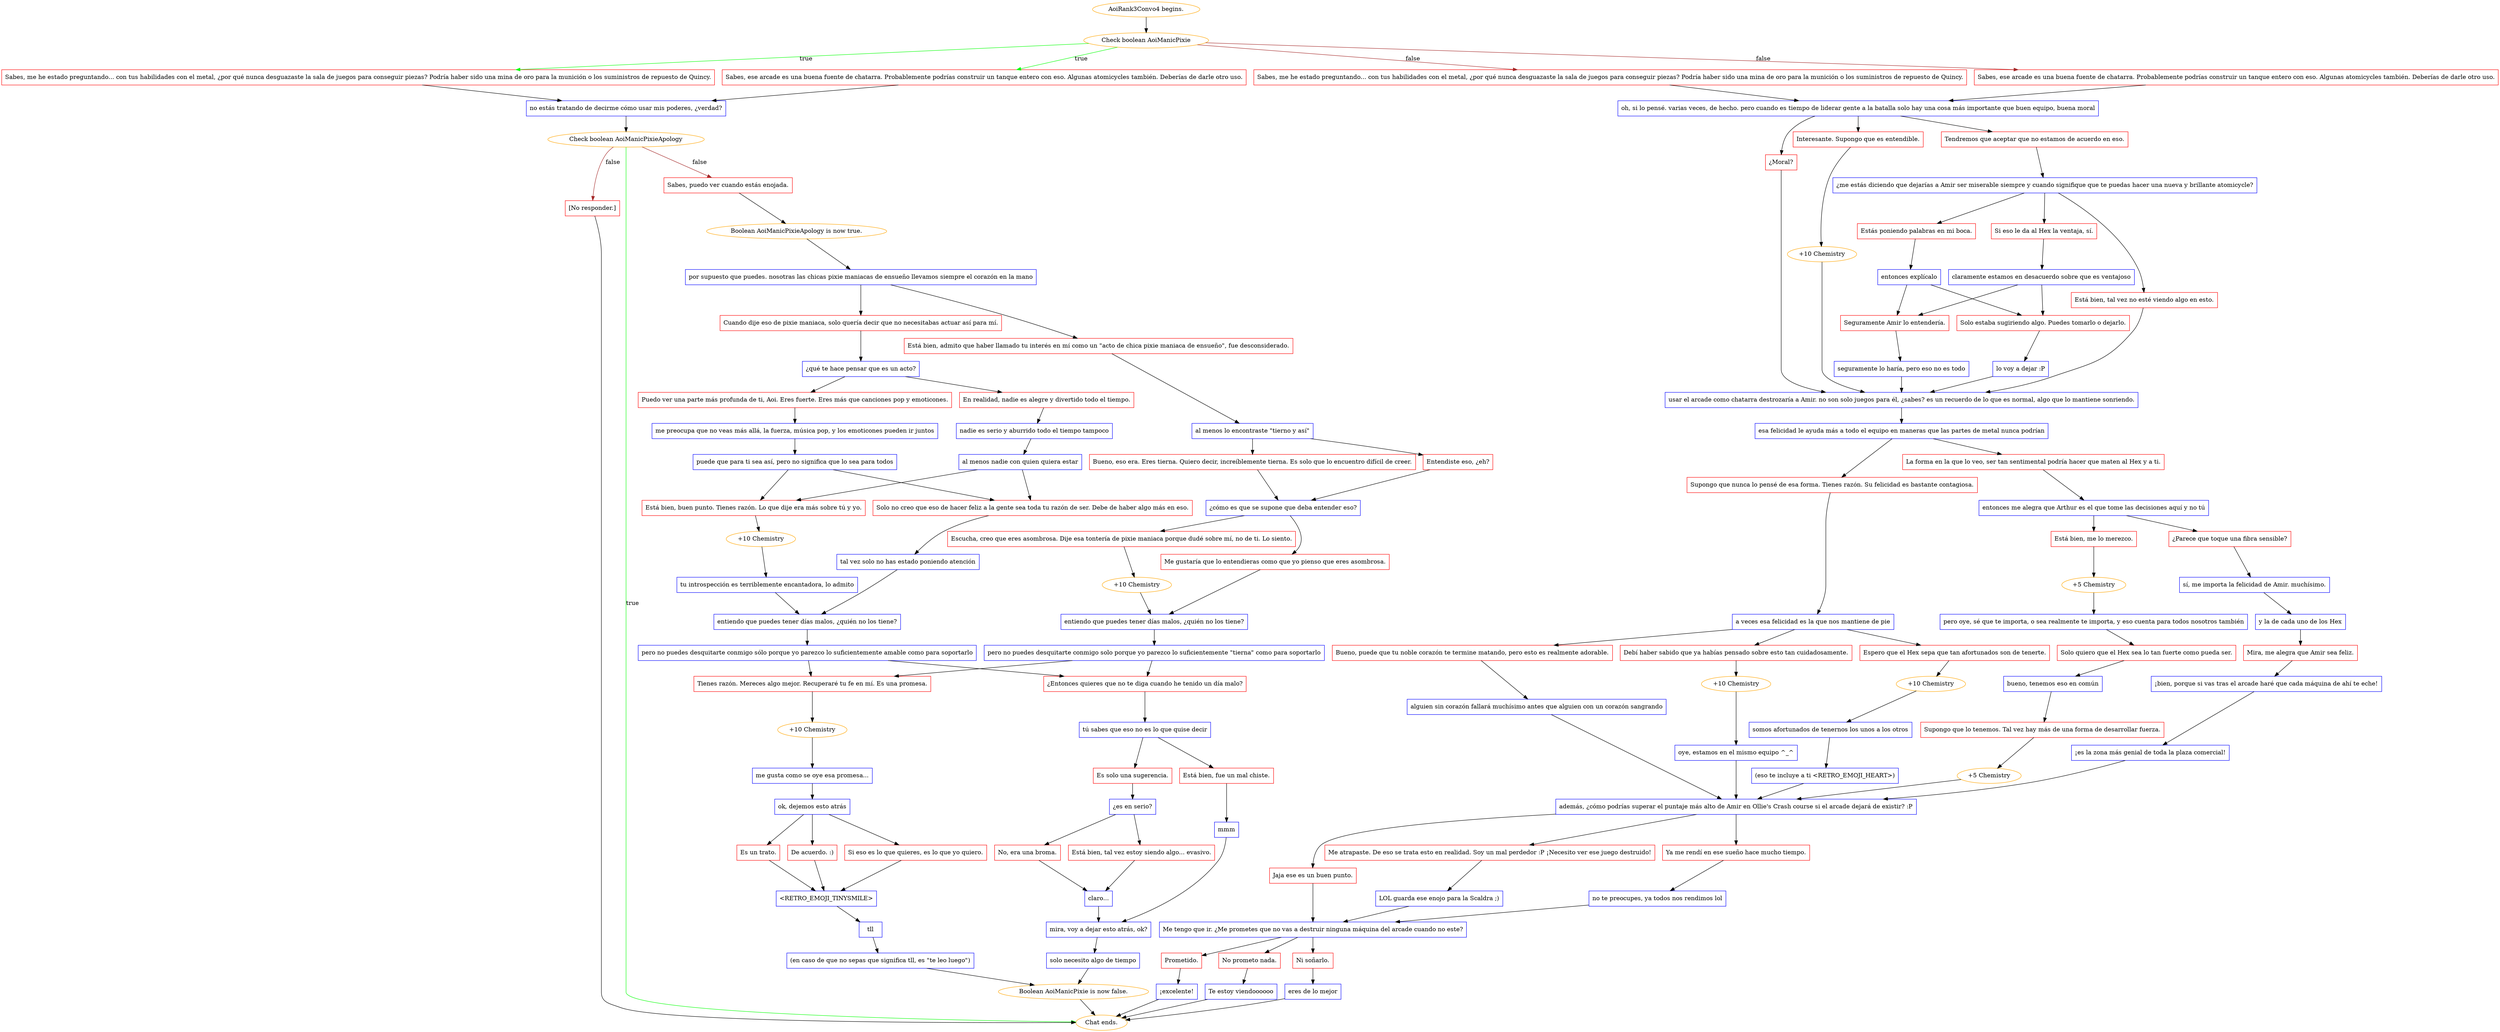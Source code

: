 digraph {
	"AoiRank3Convo4 begins." [color=orange];
		"AoiRank3Convo4 begins." -> j3883439251;
	j3883439251 [label="Check boolean AoiManicPixie",color=orange];
		j3883439251 -> j3642030113 [label=true,color=green];
		j3883439251 -> j1961903103 [label=true,color=green];
		j3883439251 -> j3251914026 [label=false,color=brown];
		j3883439251 -> j3718345699 [label=false,color=brown];
	j3642030113 [label="Sabes, me he estado preguntando... con tus habilidades con el metal, ¿por qué nunca desguazaste la sala de juegos para conseguir piezas? Podría haber sido una mina de oro para la munición o los suministros de repuesto de Quincy.",shape=box,color=red];
		j3642030113 -> j1739923169;
	j1961903103 [label="Sabes, ese arcade es una buena fuente de chatarra. Probablemente podrías construir un tanque entero con eso. Algunas atomicycles también. Deberías de darle otro uso.",shape=box,color=red];
		j1961903103 -> j1739923169;
	j3251914026 [label="Sabes, me he estado preguntando... con tus habilidades con el metal, ¿por qué nunca desguazaste la sala de juegos para conseguir piezas? Podría haber sido una mina de oro para la munición o los suministros de repuesto de Quincy.",shape=box,color=red];
		j3251914026 -> j377166345;
	j3718345699 [label="Sabes, ese arcade es una buena fuente de chatarra. Probablemente podrías construir un tanque entero con eso. Algunas atomicycles también. Deberías de darle otro uso.",shape=box,color=red];
		j3718345699 -> j377166345;
	j1739923169 [label="no estás tratando de decirme cómo usar mis poderes, ¿verdad?",shape=box,color=blue];
		j1739923169 -> j1910625347;
	j377166345 [label="oh, si lo pensé. varias veces, de hecho. pero cuando es tiempo de liderar gente a la batalla solo hay una cosa más importante que buen equipo, buena moral",shape=box,color=blue];
		j377166345 -> j714990799;
		j377166345 -> j2169987329;
		j377166345 -> j897126201;
	j1910625347 [label="Check boolean AoiManicPixieApology",color=orange];
		j1910625347 -> "Chat ends." [label=true,color=green];
		j1910625347 -> j1752451040 [label=false,color=brown];
		j1910625347 -> j2967050643 [label=false,color=brown];
	j714990799 [label="¿Moral?",shape=box,color=red];
		j714990799 -> j456019996;
	j2169987329 [label="Interesante. Supongo que es entendible.",shape=box,color=red];
		j2169987329 -> j702795069;
	j897126201 [label="Tendremos que aceptar que no estamos de acuerdo en eso.",shape=box,color=red];
		j897126201 -> j3626793949;
	"Chat ends." [color=orange];
	j1752451040 [label="Sabes, puedo ver cuando estás enojada.",shape=box,color=red];
		j1752451040 -> j1889824602;
	j2967050643 [label="[No responder.]",shape=box,color=red];
		j2967050643 -> "Chat ends.";
	j456019996 [label="usar el arcade como chatarra destrozaría a Amir. no son solo juegos para él, ¿sabes? es un recuerdo de lo que es normal, algo que lo mantiene sonriendo.",shape=box,color=blue];
		j456019996 -> j3190010383;
	j702795069 [label="+10 Chemistry",color=orange];
		j702795069 -> j456019996;
	j3626793949 [label="¿me estás diciendo que dejarías a Amir ser miserable siempre y cuando signifique que te puedas hacer una nueva y brillante atomicycle?",shape=box,color=blue];
		j3626793949 -> j581869294;
		j3626793949 -> j3908213925;
		j3626793949 -> j3013263007;
	j1889824602 [label="Boolean AoiManicPixieApology is now true.",color=orange];
		j1889824602 -> j1910552038;
	j3190010383 [label="esa felicidad le ayuda más a todo el equipo en maneras que las partes de metal nunca podrían",shape=box,color=blue];
		j3190010383 -> j2399860351;
		j3190010383 -> j1500788205;
	j581869294 [label="Si eso le da al Hex la ventaja, sí.",shape=box,color=red];
		j581869294 -> j1029819945;
	j3908213925 [label="Estás poniendo palabras en mi boca.",shape=box,color=red];
		j3908213925 -> j1015206440;
	j3013263007 [label="Está bien, tal vez no esté viendo algo en esto.",shape=box,color=red];
		j3013263007 -> j456019996;
	j1910552038 [label="por supuesto que puedes. nosotras las chicas pixie maniacas de ensueño llevamos siempre el corazón en la mano",shape=box,color=blue];
		j1910552038 -> j1784625897;
		j1910552038 -> j1818748617;
	j2399860351 [label="Supongo que nunca lo pensé de esa forma. Tienes razón. Su felicidad es bastante contagiosa.",shape=box,color=red];
		j2399860351 -> j273275876;
	j1500788205 [label="La forma en la que lo veo, ser tan sentimental podría hacer que maten al Hex y a ti.",shape=box,color=red];
		j1500788205 -> j938432254;
	j1029819945 [label="claramente estamos en desacuerdo sobre que es ventajoso",shape=box,color=blue];
		j1029819945 -> j739376476;
		j1029819945 -> j4089589072;
	j1015206440 [label="entonces explícalo",shape=box,color=blue];
		j1015206440 -> j739376476;
		j1015206440 -> j4089589072;
	j1784625897 [label="Está bien, admito que haber llamado tu interés en mí como un \"acto de chica pixie maniaca de ensueño\", fue desconsiderado.",shape=box,color=red];
		j1784625897 -> j32373200;
	j1818748617 [label="Cuando dije eso de pixie maniaca, solo quería decir que no necesitabas actuar así para mí.",shape=box,color=red];
		j1818748617 -> j2092376352;
	j273275876 [label="a veces esa felicidad es la que nos mantiene de pie",shape=box,color=blue];
		j273275876 -> j4229994141;
		j273275876 -> j2197583142;
		j273275876 -> j3646679570;
	j938432254 [label="entonces me alegra que Arthur es el que tome las decisiones aquí y no tú",shape=box,color=blue];
		j938432254 -> j3566037653;
		j938432254 -> j777592407;
	j739376476 [label="Solo estaba sugiriendo algo. Puedes tomarlo o dejarlo.",shape=box,color=red];
		j739376476 -> j4281202825;
	j4089589072 [label="Seguramente Amir lo entendería.",shape=box,color=red];
		j4089589072 -> j2525933262;
	j32373200 [label="al menos lo encontraste \"tierno y así\"",shape=box,color=blue];
		j32373200 -> j4211630419;
		j32373200 -> j516289849;
	j2092376352 [label="¿qué te hace pensar que es un acto?",shape=box,color=blue];
		j2092376352 -> j2886332306;
		j2092376352 -> j2773384549;
	j4229994141 [label="Debí haber sabido que ya habías pensado sobre esto tan cuidadosamente.",shape=box,color=red];
		j4229994141 -> j1362634231;
	j2197583142 [label="Espero que el Hex sepa que tan afortunados son de tenerte.",shape=box,color=red];
		j2197583142 -> j2042175884;
	j3646679570 [label="Bueno, puede que tu noble corazón te termine matando, pero esto es realmente adorable.",shape=box,color=red];
		j3646679570 -> j2912443396;
	j3566037653 [label="Está bien, me lo merezco.",shape=box,color=red];
		j3566037653 -> j473203752;
	j777592407 [label="¿Parece que toque una fibra sensible?",shape=box,color=red];
		j777592407 -> j1767203003;
	j4281202825 [label="lo voy a dejar :P",shape=box,color=blue];
		j4281202825 -> j456019996;
	j2525933262 [label="seguramente lo haría, pero eso no es todo",shape=box,color=blue];
		j2525933262 -> j456019996;
	j4211630419 [label="Bueno, eso era. Eres tierna. Quiero decir, increíblemente tierna. Es solo que lo encuentro difícil de creer.",shape=box,color=red];
		j4211630419 -> j2664032546;
	j516289849 [label="Entendiste eso, ¿eh?",shape=box,color=red];
		j516289849 -> j2664032546;
	j2886332306 [label="En realidad, nadie es alegre y divertido todo el tiempo.",shape=box,color=red];
		j2886332306 -> j4245998933;
	j2773384549 [label="Puedo ver una parte más profunda de ti, Aoi. Eres fuerte. Eres más que canciones pop y emoticones.",shape=box,color=red];
		j2773384549 -> j5473874;
	j1362634231 [label="+10 Chemistry",color=orange];
		j1362634231 -> j529105621;
	j2042175884 [label="+10 Chemistry",color=orange];
		j2042175884 -> j2036672968;
	j2912443396 [label="alguien sin corazón fallará muchísimo antes que alguien con un corazón sangrando",shape=box,color=blue];
		j2912443396 -> j2861544549;
	j473203752 [label="+5 Chemistry",color=orange];
		j473203752 -> j2359310056;
	j1767203003 [label="sí, me importa la felicidad de Amir. muchísimo.",shape=box,color=blue];
		j1767203003 -> j2105409811;
	j2664032546 [label="¿cómo es que se supone que deba entender eso?",shape=box,color=blue];
		j2664032546 -> j1486587210;
		j2664032546 -> j4234332539;
	j4245998933 [label="nadie es serio y aburrido todo el tiempo tampoco",shape=box,color=blue];
		j4245998933 -> j4109060299;
	j5473874 [label="me preocupa que no veas más allá, la fuerza, música pop, y los emoticones pueden ir juntos",shape=box,color=blue];
		j5473874 -> j789927823;
	j529105621 [label="oye, estamos en el mismo equipo ^_^",shape=box,color=blue];
		j529105621 -> j2861544549;
	j2036672968 [label="somos afortunados de tenernos los unos a los otros",shape=box,color=blue];
		j2036672968 -> j2193817118;
	j2861544549 [label="además, ¿cómo podrías superar el puntaje más alto de Amir en Ollie's Crash course si el arcade dejará de existir? :P",shape=box,color=blue];
		j2861544549 -> j1583353888;
		j2861544549 -> j3432656080;
		j2861544549 -> j1218740878;
	j2359310056 [label="pero oye, sé que te importa, o sea realmente te importa, y eso cuenta para todos nosotros también",shape=box,color=blue];
		j2359310056 -> j718776454;
	j2105409811 [label="y la de cada uno de los Hex",shape=box,color=blue];
		j2105409811 -> j4010140076;
	j1486587210 [label="Escucha, creo que eres asombrosa. Dije esa tontería de pixie maniaca porque dudé sobre mí, no de ti. Lo siento.",shape=box,color=red];
		j1486587210 -> j235776250;
	j4234332539 [label="Me gustaría que lo entendieras como que yo pienso que eres asombrosa.",shape=box,color=red];
		j4234332539 -> j1137499656;
	j4109060299 [label="al menos nadie con quien quiera estar",shape=box,color=blue];
		j4109060299 -> j3978499619;
		j4109060299 -> j870983894;
	j789927823 [label="puede que para ti sea así, pero no significa que lo sea para todos",shape=box,color=blue];
		j789927823 -> j870983894;
		j789927823 -> j3978499619;
	j2193817118 [label="(eso te incluye a ti <RETRO_EMOJI_HEART>)",shape=box,color=blue];
		j2193817118 -> j2861544549;
	j1583353888 [label="Me atrapaste. De eso se trata esto en realidad. Soy un mal perdedor :P ¡Necesito ver ese juego destruido!",shape=box,color=red];
		j1583353888 -> j3361166581;
	j3432656080 [label="Jaja ese es un buen punto.",shape=box,color=red];
		j3432656080 -> j2365897452;
	j1218740878 [label="Ya me rendí en ese sueño hace mucho tiempo.",shape=box,color=red];
		j1218740878 -> j4137894424;
	j718776454 [label="Solo quiero que el Hex sea lo tan fuerte como pueda ser.",shape=box,color=red];
		j718776454 -> j993743164;
	j4010140076 [label="Mira, me alegra que Amir sea feliz.",shape=box,color=red];
		j4010140076 -> j1998530909;
	j235776250 [label="+10 Chemistry",color=orange];
		j235776250 -> j1137499656;
	j1137499656 [label="entiendo que puedes tener días malos, ¿quién no los tiene?",shape=box,color=blue];
		j1137499656 -> j470019743;
	j3978499619 [label="Solo no creo que eso de hacer feliz a la gente sea toda tu razón de ser. Debe de haber algo más en eso.",shape=box,color=red];
		j3978499619 -> j1335731154;
	j870983894 [label="Está bien, buen punto. Tienes razón. Lo que dije era más sobre tú y yo.",shape=box,color=red];
		j870983894 -> j2637433709;
	j3361166581 [label="LOL guarda ese enojo para la Scaldra ;)",shape=box,color=blue];
		j3361166581 -> j2365897452;
	j2365897452 [label="Me tengo que ir. ¿Me prometes que no vas a destruir ninguna máquina del arcade cuando no este?",shape=box,color=blue];
		j2365897452 -> j1074230335;
		j2365897452 -> j443062019;
		j2365897452 -> j38864292;
	j4137894424 [label="no te preocupes, ya todos nos rendimos lol",shape=box,color=blue];
		j4137894424 -> j2365897452;
	j993743164 [label="bueno, tenemos eso en común",shape=box,color=blue];
		j993743164 -> j1393043722;
	j1998530909 [label="¡bien, porque si vas tras el arcade haré que cada máquina de ahí te eche!",shape=box,color=blue];
		j1998530909 -> j1055088949;
	j470019743 [label="pero no puedes desquitarte conmigo solo porque yo parezco lo suficientemente \"tierna\" como para soportarlo",shape=box,color=blue];
		j470019743 -> j771041155;
		j470019743 -> j2762761606;
	j1335731154 [label="tal vez solo no has estado poniendo atención",shape=box,color=blue];
		j1335731154 -> j2435847885;
	j2637433709 [label="+10 Chemistry",color=orange];
		j2637433709 -> j1426377574;
	j1074230335 [label="Prometido.",shape=box,color=red];
		j1074230335 -> j3199554518;
	j443062019 [label="No prometo nada.",shape=box,color=red];
		j443062019 -> j1668032792;
	j38864292 [label="Ni soñarlo.",shape=box,color=red];
		j38864292 -> j2562329948;
	j1393043722 [label="Supongo que lo tenemos. Tal vez hay más de una forma de desarrollar fuerza.",shape=box,color=red];
		j1393043722 -> j2922580260;
	j1055088949 [label="¡es la zona más genial de toda la plaza comercial!",shape=box,color=blue];
		j1055088949 -> j2861544549;
	j771041155 [label="Tienes razón. Mereces algo mejor. Recuperaré tu fe en mí. Es una promesa.",shape=box,color=red];
		j771041155 -> j1089040193;
	j2762761606 [label="¿Entonces quieres que no te diga cuando he tenido un día malo?",shape=box,color=red];
		j2762761606 -> j1518374642;
	j2435847885 [label="entiendo que puedes tener días malos, ¿quién no los tiene?",shape=box,color=blue];
		j2435847885 -> j2154381395;
	j1426377574 [label="tu introspección es terriblemente encantadora, lo admito",shape=box,color=blue];
		j1426377574 -> j2435847885;
	j3199554518 [label="¡excelente!",shape=box,color=blue];
		j3199554518 -> "Chat ends.";
	j1668032792 [label="Te estoy viendoooooo",shape=box,color=blue];
		j1668032792 -> "Chat ends.";
	j2562329948 [label="eres de lo mejor",shape=box,color=blue];
		j2562329948 -> "Chat ends.";
	j2922580260 [label="+5 Chemistry",color=orange];
		j2922580260 -> j2861544549;
	j1089040193 [label="+10 Chemistry",color=orange];
		j1089040193 -> j2600262369;
	j1518374642 [label="tú sabes que eso no es lo que quise decir",shape=box,color=blue];
		j1518374642 -> j2914001118;
		j1518374642 -> j2037499005;
	j2154381395 [label="pero no puedes desquitarte conmigo sólo porque yo parezco lo suficientemente amable como para soportarlo",shape=box,color=blue];
		j2154381395 -> j771041155;
		j2154381395 -> j2762761606;
	j2600262369 [label="me gusta como se oye esa promesa...",shape=box,color=blue];
		j2600262369 -> j3353504779;
	j2914001118 [label="Es solo una sugerencia.",shape=box,color=red];
		j2914001118 -> j1361200954;
	j2037499005 [label="Está bien, fue un mal chiste.",shape=box,color=red];
		j2037499005 -> j4011716835;
	j3353504779 [label="ok, dejemos esto atrás",shape=box,color=blue];
		j3353504779 -> j1014087461;
		j3353504779 -> j517437420;
		j3353504779 -> j1899309857;
	j1361200954 [label="¿es en serio?",shape=box,color=blue];
		j1361200954 -> j3499132830;
		j1361200954 -> j937805495;
	j4011716835 [label="mmm",shape=box,color=blue];
		j4011716835 -> j2610427591;
	j1014087461 [label="Es un trato.",shape=box,color=red];
		j1014087461 -> j3800307068;
	j517437420 [label="De acuerdo. :)",shape=box,color=red];
		j517437420 -> j3800307068;
	j1899309857 [label="Si eso es lo que quieres, es lo que yo quiero.",shape=box,color=red];
		j1899309857 -> j3800307068;
	j3499132830 [label="Está bien, tal vez estoy siendo algo... evasivo.",shape=box,color=red];
		j3499132830 -> j706704897;
	j937805495 [label="No, era una broma.",shape=box,color=red];
		j937805495 -> j706704897;
	j2610427591 [label="mira, voy a dejar esto atrás, ok?",shape=box,color=blue];
		j2610427591 -> j991874078;
	j3800307068 [label="<RETRO_EMOJI_TINYSMILE>",shape=box,color=blue];
		j3800307068 -> j4027134817;
	j706704897 [label="claro...",shape=box,color=blue];
		j706704897 -> j2610427591;
	j991874078 [label="solo necesito algo de tiempo",shape=box,color=blue];
		j991874078 -> j4025535607;
	j4027134817 [label="tll",shape=box,color=blue];
		j4027134817 -> j399147483;
	j4025535607 [label="Boolean AoiManicPixie is now false.",color=orange];
		j4025535607 -> "Chat ends.";
	j399147483 [label="(en caso de que no sepas que significa tll, es \"te leo luego\")",shape=box,color=blue];
		j399147483 -> j4025535607;
}